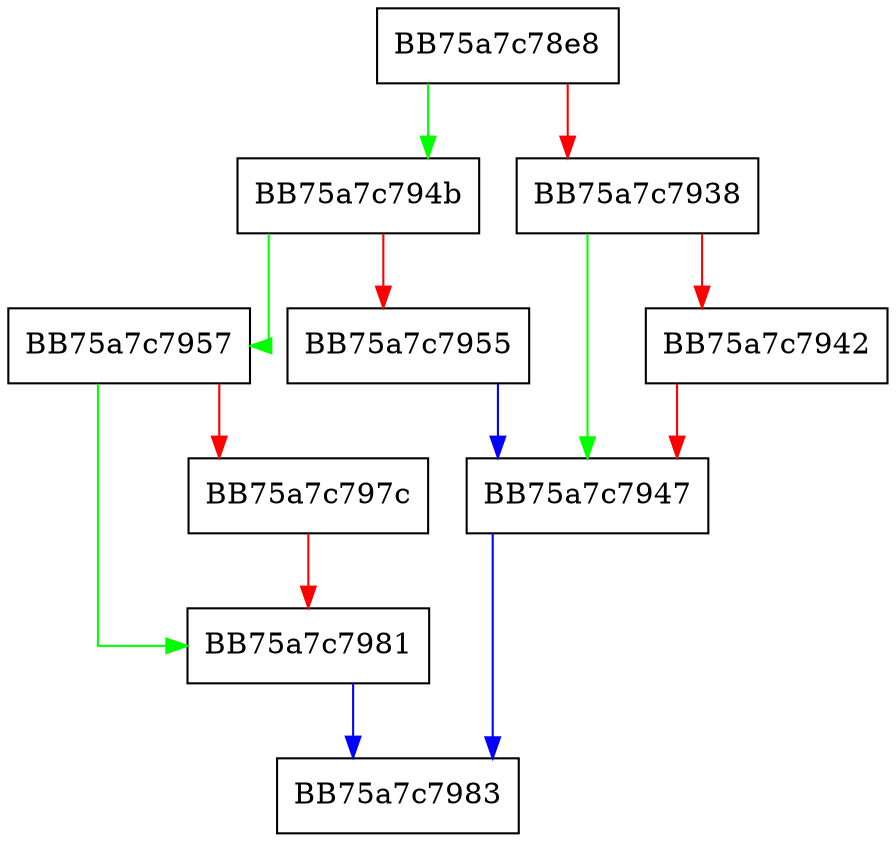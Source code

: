 digraph GetInvolvedDocument {
  node [shape="box"];
  graph [splines=ortho];
  BB75a7c78e8 -> BB75a7c794b [color="green"];
  BB75a7c78e8 -> BB75a7c7938 [color="red"];
  BB75a7c7938 -> BB75a7c7947 [color="green"];
  BB75a7c7938 -> BB75a7c7942 [color="red"];
  BB75a7c7942 -> BB75a7c7947 [color="red"];
  BB75a7c7947 -> BB75a7c7983 [color="blue"];
  BB75a7c794b -> BB75a7c7957 [color="green"];
  BB75a7c794b -> BB75a7c7955 [color="red"];
  BB75a7c7955 -> BB75a7c7947 [color="blue"];
  BB75a7c7957 -> BB75a7c7981 [color="green"];
  BB75a7c7957 -> BB75a7c797c [color="red"];
  BB75a7c797c -> BB75a7c7981 [color="red"];
  BB75a7c7981 -> BB75a7c7983 [color="blue"];
}